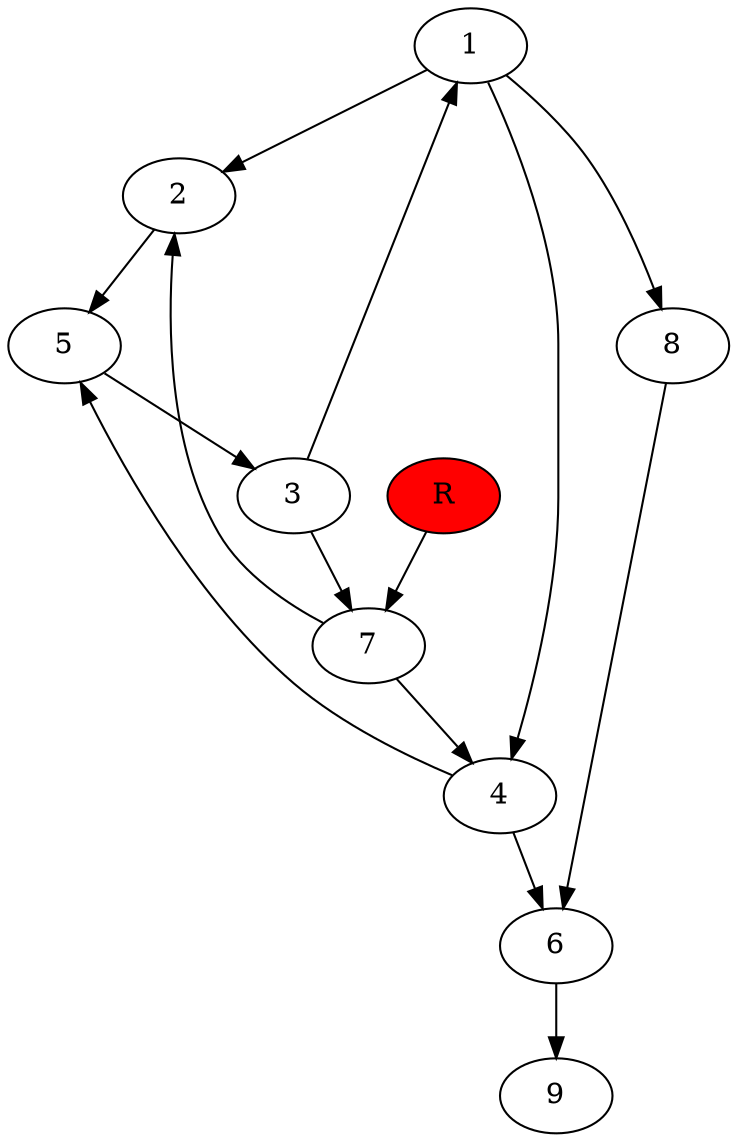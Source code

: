 digraph prb37949 {
	1
	2
	3
	4
	5
	6
	7
	8
	R [fillcolor="#ff0000" style=filled]
	1 -> 2
	1 -> 4
	1 -> 8
	2 -> 5
	3 -> 1
	3 -> 7
	4 -> 5
	4 -> 6
	5 -> 3
	6 -> 9
	7 -> 2
	7 -> 4
	8 -> 6
	R -> 7
}
